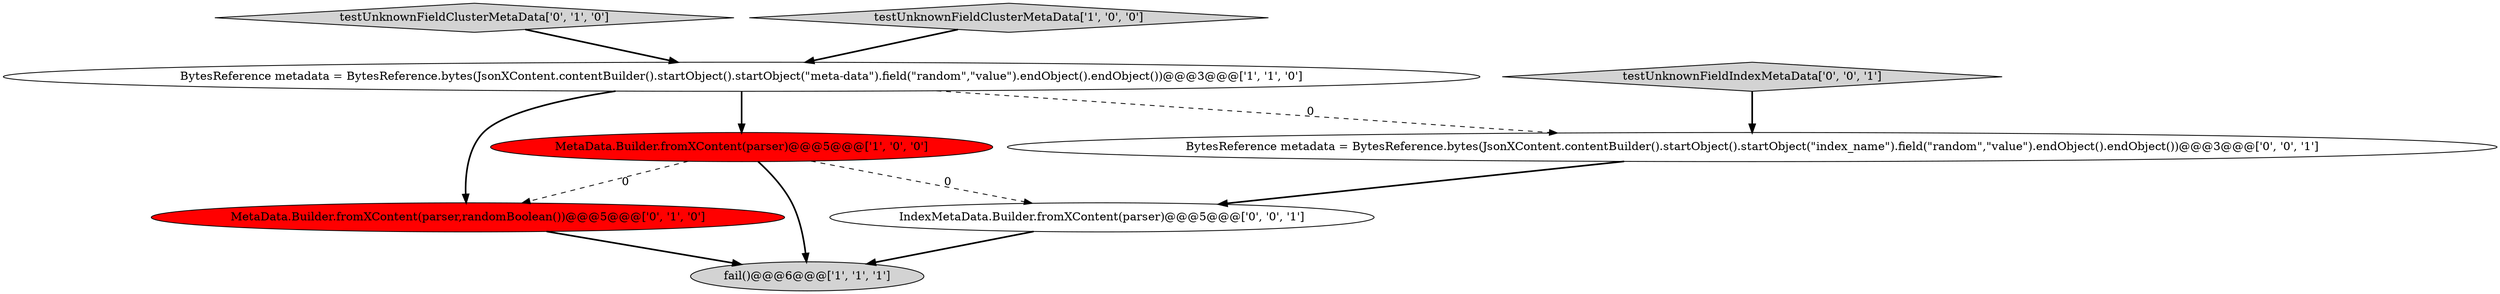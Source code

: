 digraph {
5 [style = filled, label = "MetaData.Builder.fromXContent(parser,randomBoolean())@@@5@@@['0', '1', '0']", fillcolor = red, shape = ellipse image = "AAA1AAABBB2BBB"];
6 [style = filled, label = "IndexMetaData.Builder.fromXContent(parser)@@@5@@@['0', '0', '1']", fillcolor = white, shape = ellipse image = "AAA0AAABBB3BBB"];
8 [style = filled, label = "BytesReference metadata = BytesReference.bytes(JsonXContent.contentBuilder().startObject().startObject(\"index_name\").field(\"random\",\"value\").endObject().endObject())@@@3@@@['0', '0', '1']", fillcolor = white, shape = ellipse image = "AAA0AAABBB3BBB"];
4 [style = filled, label = "testUnknownFieldClusterMetaData['0', '1', '0']", fillcolor = lightgray, shape = diamond image = "AAA0AAABBB2BBB"];
1 [style = filled, label = "fail()@@@6@@@['1', '1', '1']", fillcolor = lightgray, shape = ellipse image = "AAA0AAABBB1BBB"];
7 [style = filled, label = "testUnknownFieldIndexMetaData['0', '0', '1']", fillcolor = lightgray, shape = diamond image = "AAA0AAABBB3BBB"];
3 [style = filled, label = "testUnknownFieldClusterMetaData['1', '0', '0']", fillcolor = lightgray, shape = diamond image = "AAA0AAABBB1BBB"];
0 [style = filled, label = "MetaData.Builder.fromXContent(parser)@@@5@@@['1', '0', '0']", fillcolor = red, shape = ellipse image = "AAA1AAABBB1BBB"];
2 [style = filled, label = "BytesReference metadata = BytesReference.bytes(JsonXContent.contentBuilder().startObject().startObject(\"meta-data\").field(\"random\",\"value\").endObject().endObject())@@@3@@@['1', '1', '0']", fillcolor = white, shape = ellipse image = "AAA0AAABBB1BBB"];
6->1 [style = bold, label=""];
5->1 [style = bold, label=""];
2->0 [style = bold, label=""];
8->6 [style = bold, label=""];
0->6 [style = dashed, label="0"];
4->2 [style = bold, label=""];
3->2 [style = bold, label=""];
0->5 [style = dashed, label="0"];
7->8 [style = bold, label=""];
2->8 [style = dashed, label="0"];
0->1 [style = bold, label=""];
2->5 [style = bold, label=""];
}
